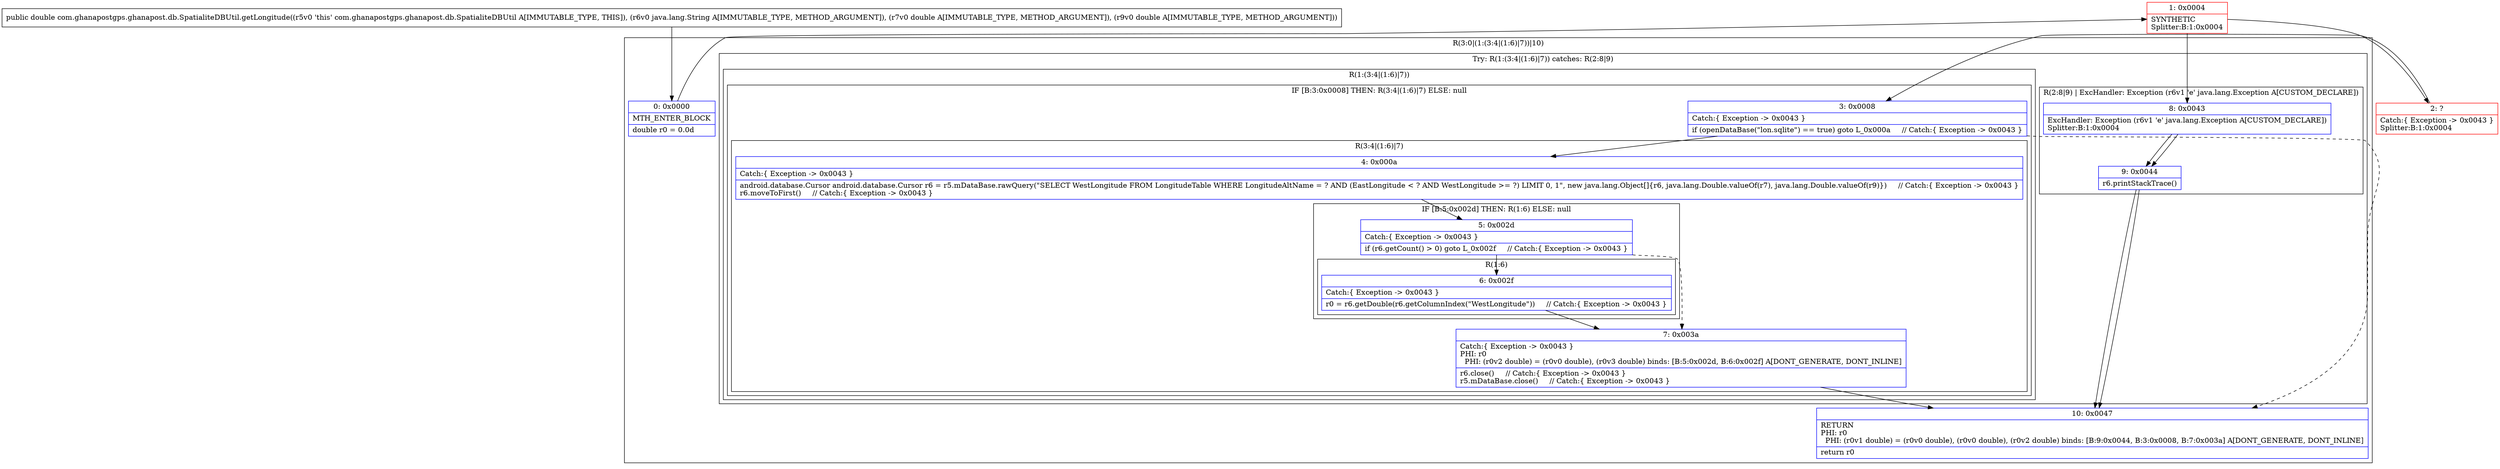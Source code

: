 digraph "CFG forcom.ghanapostgps.ghanapost.db.SpatialiteDBUtil.getLongitude(Ljava\/lang\/String;DD)D" {
subgraph cluster_Region_1953246909 {
label = "R(3:0|(1:(3:4|(1:6)|7))|10)";
node [shape=record,color=blue];
Node_0 [shape=record,label="{0\:\ 0x0000|MTH_ENTER_BLOCK\l|double r0 = 0.0d\l}"];
subgraph cluster_TryCatchRegion_1167700077 {
label = "Try: R(1:(3:4|(1:6)|7)) catches: R(2:8|9)";
node [shape=record,color=blue];
subgraph cluster_Region_239126635 {
label = "R(1:(3:4|(1:6)|7))";
node [shape=record,color=blue];
subgraph cluster_IfRegion_986305849 {
label = "IF [B:3:0x0008] THEN: R(3:4|(1:6)|7) ELSE: null";
node [shape=record,color=blue];
Node_3 [shape=record,label="{3\:\ 0x0008|Catch:\{ Exception \-\> 0x0043 \}\l|if (openDataBase(\"lon.sqlite\") == true) goto L_0x000a     \/\/ Catch:\{ Exception \-\> 0x0043 \}\l}"];
subgraph cluster_Region_837566406 {
label = "R(3:4|(1:6)|7)";
node [shape=record,color=blue];
Node_4 [shape=record,label="{4\:\ 0x000a|Catch:\{ Exception \-\> 0x0043 \}\l|android.database.Cursor android.database.Cursor r6 = r5.mDataBase.rawQuery(\"SELECT WestLongitude FROM LongitudeTable WHERE LongitudeAltName = ? AND (EastLongitude \< ? AND WestLongitude \>= ?) LIMIT 0, 1\", new java.lang.Object[]\{r6, java.lang.Double.valueOf(r7), java.lang.Double.valueOf(r9)\})     \/\/ Catch:\{ Exception \-\> 0x0043 \}\lr6.moveToFirst()     \/\/ Catch:\{ Exception \-\> 0x0043 \}\l}"];
subgraph cluster_IfRegion_97940766 {
label = "IF [B:5:0x002d] THEN: R(1:6) ELSE: null";
node [shape=record,color=blue];
Node_5 [shape=record,label="{5\:\ 0x002d|Catch:\{ Exception \-\> 0x0043 \}\l|if (r6.getCount() \> 0) goto L_0x002f     \/\/ Catch:\{ Exception \-\> 0x0043 \}\l}"];
subgraph cluster_Region_907126050 {
label = "R(1:6)";
node [shape=record,color=blue];
Node_6 [shape=record,label="{6\:\ 0x002f|Catch:\{ Exception \-\> 0x0043 \}\l|r0 = r6.getDouble(r6.getColumnIndex(\"WestLongitude\"))     \/\/ Catch:\{ Exception \-\> 0x0043 \}\l}"];
}
}
Node_7 [shape=record,label="{7\:\ 0x003a|Catch:\{ Exception \-\> 0x0043 \}\lPHI: r0 \l  PHI: (r0v2 double) = (r0v0 double), (r0v3 double) binds: [B:5:0x002d, B:6:0x002f] A[DONT_GENERATE, DONT_INLINE]\l|r6.close()     \/\/ Catch:\{ Exception \-\> 0x0043 \}\lr5.mDataBase.close()     \/\/ Catch:\{ Exception \-\> 0x0043 \}\l}"];
}
}
}
subgraph cluster_Region_720252212 {
label = "R(2:8|9) | ExcHandler: Exception (r6v1 'e' java.lang.Exception A[CUSTOM_DECLARE])\l";
node [shape=record,color=blue];
Node_8 [shape=record,label="{8\:\ 0x0043|ExcHandler: Exception (r6v1 'e' java.lang.Exception A[CUSTOM_DECLARE])\lSplitter:B:1:0x0004\l}"];
Node_9 [shape=record,label="{9\:\ 0x0044|r6.printStackTrace()\l}"];
}
}
Node_10 [shape=record,label="{10\:\ 0x0047|RETURN\lPHI: r0 \l  PHI: (r0v1 double) = (r0v0 double), (r0v0 double), (r0v2 double) binds: [B:9:0x0044, B:3:0x0008, B:7:0x003a] A[DONT_GENERATE, DONT_INLINE]\l|return r0\l}"];
}
subgraph cluster_Region_720252212 {
label = "R(2:8|9) | ExcHandler: Exception (r6v1 'e' java.lang.Exception A[CUSTOM_DECLARE])\l";
node [shape=record,color=blue];
Node_8 [shape=record,label="{8\:\ 0x0043|ExcHandler: Exception (r6v1 'e' java.lang.Exception A[CUSTOM_DECLARE])\lSplitter:B:1:0x0004\l}"];
Node_9 [shape=record,label="{9\:\ 0x0044|r6.printStackTrace()\l}"];
}
Node_1 [shape=record,color=red,label="{1\:\ 0x0004|SYNTHETIC\lSplitter:B:1:0x0004\l}"];
Node_2 [shape=record,color=red,label="{2\:\ ?|Catch:\{ Exception \-\> 0x0043 \}\lSplitter:B:1:0x0004\l}"];
MethodNode[shape=record,label="{public double com.ghanapostgps.ghanapost.db.SpatialiteDBUtil.getLongitude((r5v0 'this' com.ghanapostgps.ghanapost.db.SpatialiteDBUtil A[IMMUTABLE_TYPE, THIS]), (r6v0 java.lang.String A[IMMUTABLE_TYPE, METHOD_ARGUMENT]), (r7v0 double A[IMMUTABLE_TYPE, METHOD_ARGUMENT]), (r9v0 double A[IMMUTABLE_TYPE, METHOD_ARGUMENT])) }"];
MethodNode -> Node_0;
Node_0 -> Node_1;
Node_3 -> Node_4;
Node_3 -> Node_10[style=dashed];
Node_4 -> Node_5;
Node_5 -> Node_6;
Node_5 -> Node_7[style=dashed];
Node_6 -> Node_7;
Node_7 -> Node_10;
Node_8 -> Node_9;
Node_9 -> Node_10;
Node_8 -> Node_9;
Node_9 -> Node_10;
Node_1 -> Node_2;
Node_1 -> Node_8;
Node_2 -> Node_3;
}

